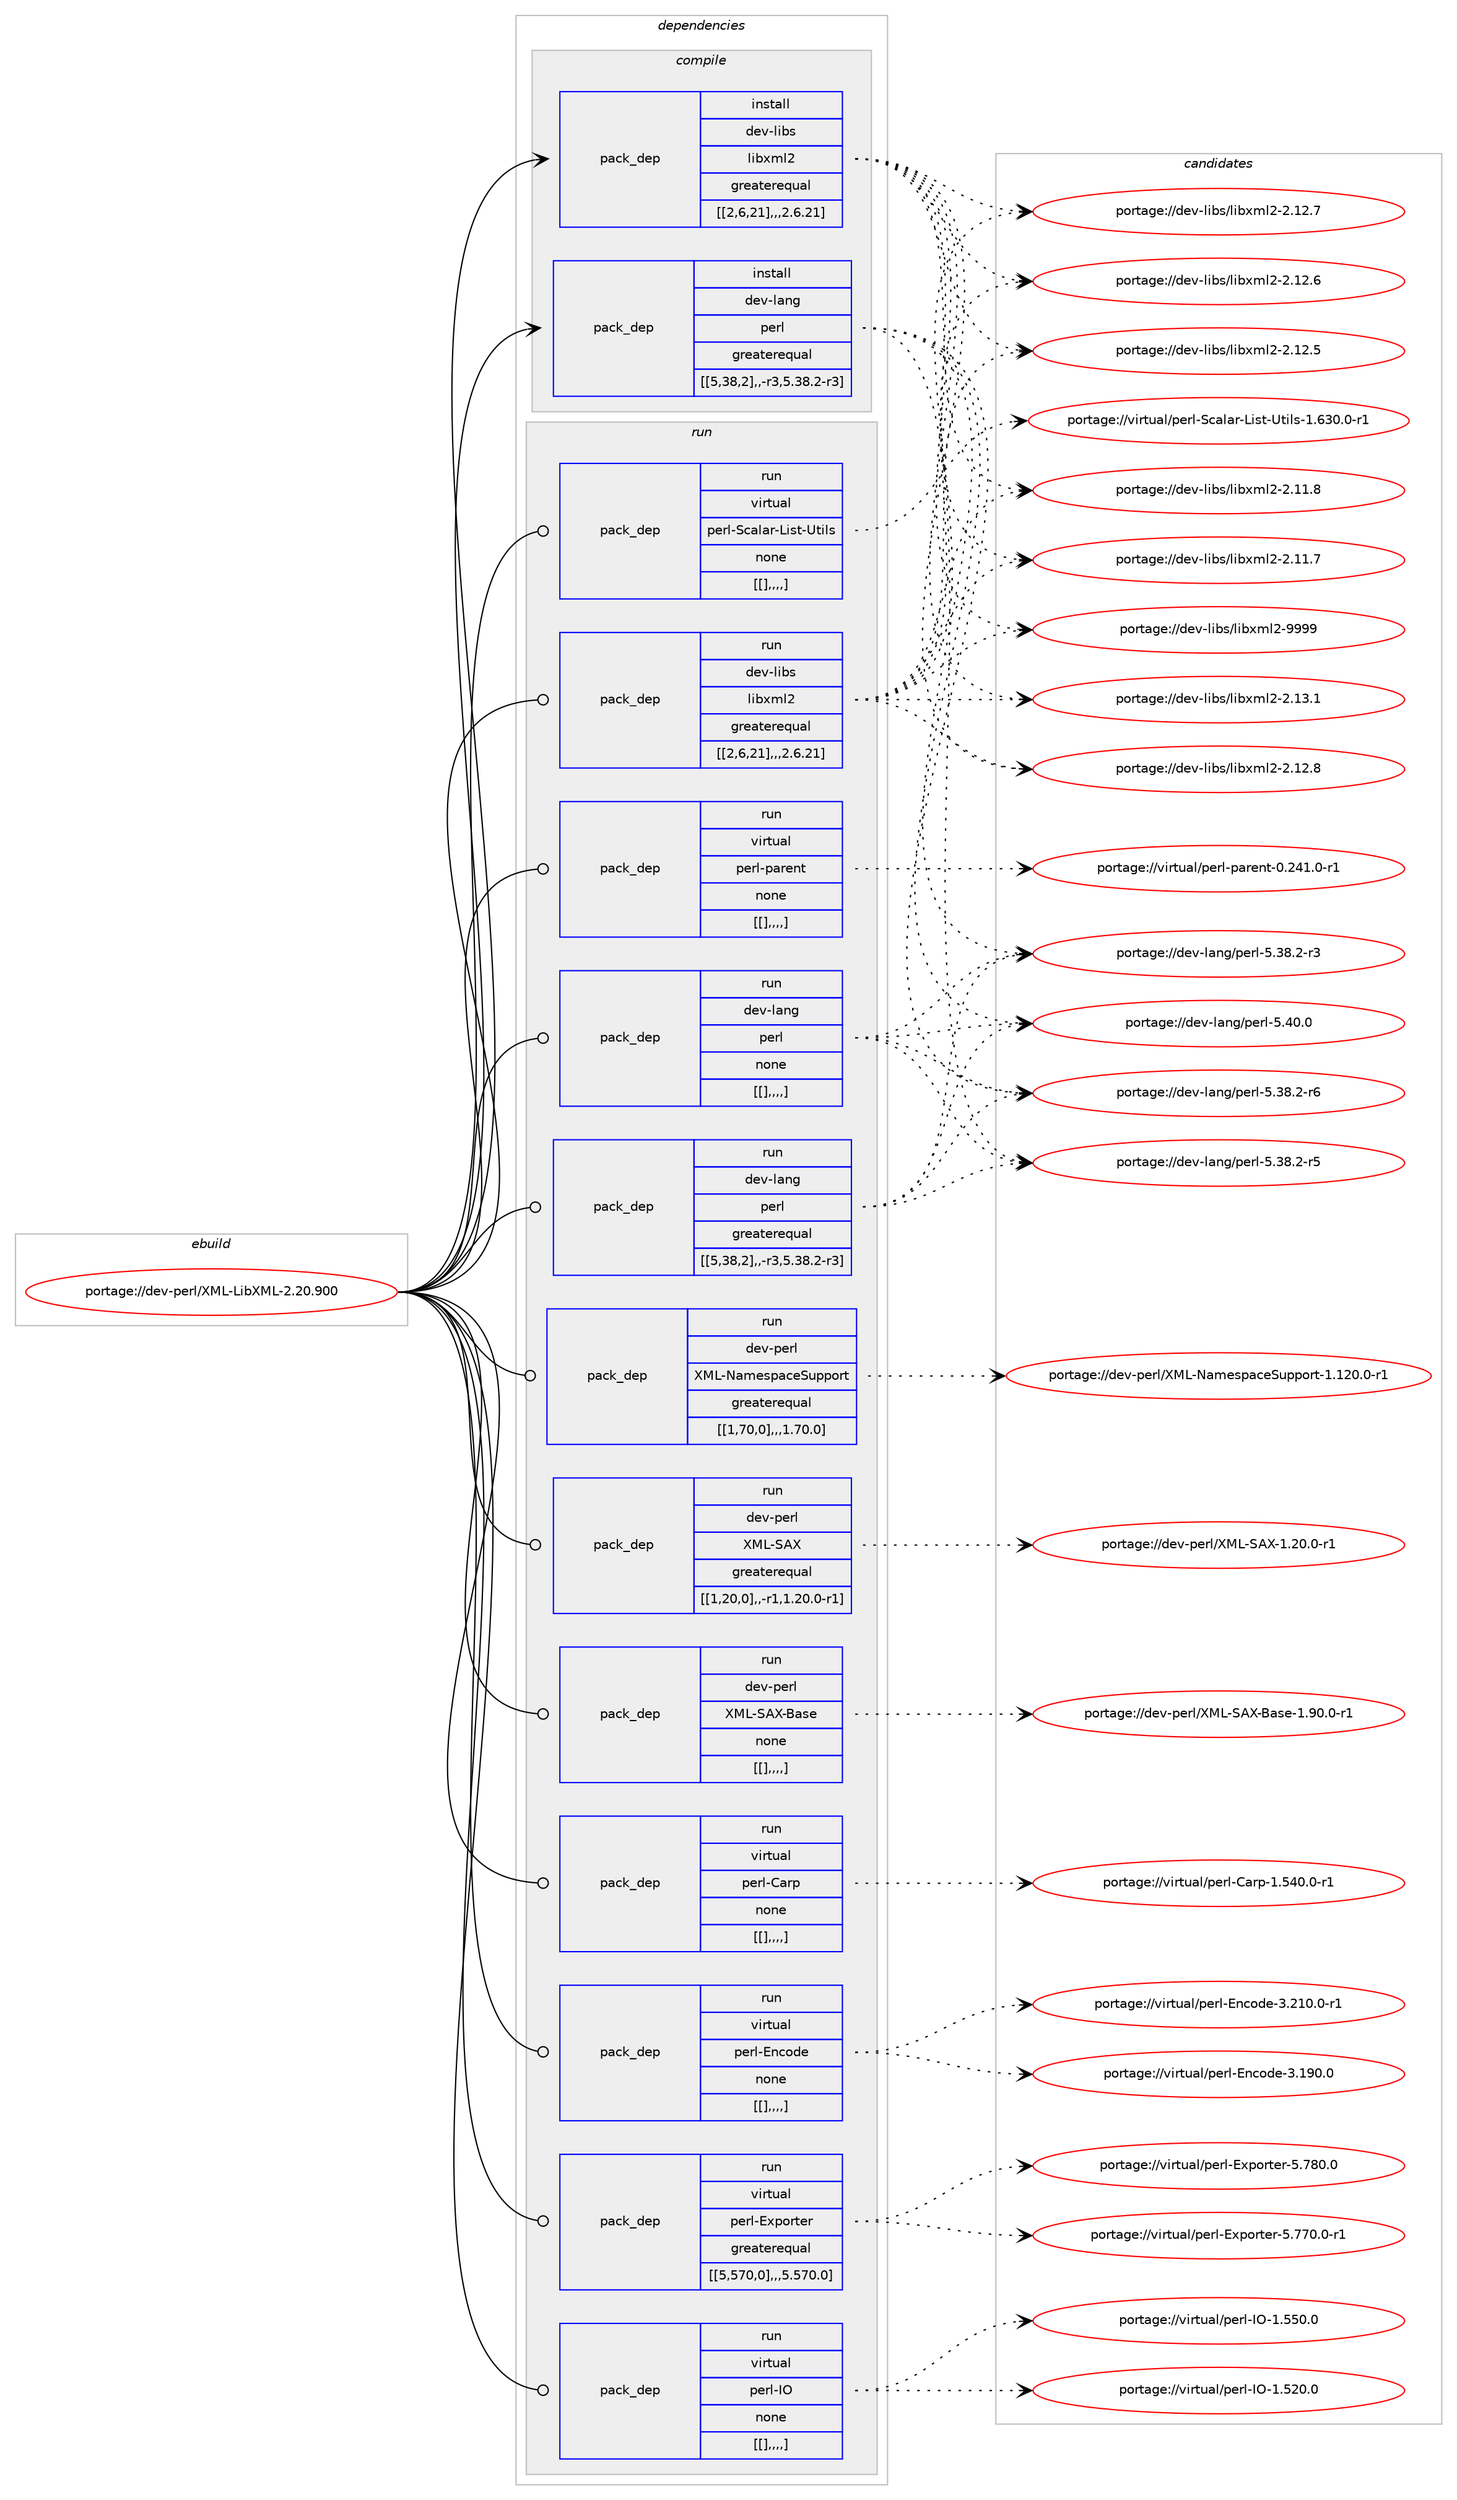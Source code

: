digraph prolog {

# *************
# Graph options
# *************

newrank=true;
concentrate=true;
compound=true;
graph [rankdir=LR,fontname=Helvetica,fontsize=10,ranksep=1.5];#, ranksep=2.5, nodesep=0.2];
edge  [arrowhead=vee];
node  [fontname=Helvetica,fontsize=10];

# **********
# The ebuild
# **********

subgraph cluster_leftcol {
color=gray;
label=<<i>ebuild</i>>;
id [label="portage://dev-perl/XML-LibXML-2.20.900", color=red, width=4, href="../dev-perl/XML-LibXML-2.20.900.svg"];
}

# ****************
# The dependencies
# ****************

subgraph cluster_midcol {
color=gray;
label=<<i>dependencies</i>>;
subgraph cluster_compile {
fillcolor="#eeeeee";
style=filled;
label=<<i>compile</i>>;
subgraph pack108082 {
dependency139879 [label=<<TABLE BORDER="0" CELLBORDER="1" CELLSPACING="0" CELLPADDING="4" WIDTH="220"><TR><TD ROWSPAN="6" CELLPADDING="30">pack_dep</TD></TR><TR><TD WIDTH="110">install</TD></TR><TR><TD>dev-lang</TD></TR><TR><TD>perl</TD></TR><TR><TD>greaterequal</TD></TR><TR><TD>[[5,38,2],,-r3,5.38.2-r3]</TD></TR></TABLE>>, shape=none, color=blue];
}
id:e -> dependency139879:w [weight=20,style="solid",arrowhead="vee"];
subgraph pack108083 {
dependency139880 [label=<<TABLE BORDER="0" CELLBORDER="1" CELLSPACING="0" CELLPADDING="4" WIDTH="220"><TR><TD ROWSPAN="6" CELLPADDING="30">pack_dep</TD></TR><TR><TD WIDTH="110">install</TD></TR><TR><TD>dev-libs</TD></TR><TR><TD>libxml2</TD></TR><TR><TD>greaterequal</TD></TR><TR><TD>[[2,6,21],,,2.6.21]</TD></TR></TABLE>>, shape=none, color=blue];
}
id:e -> dependency139880:w [weight=20,style="solid",arrowhead="vee"];
}
subgraph cluster_compileandrun {
fillcolor="#eeeeee";
style=filled;
label=<<i>compile and run</i>>;
}
subgraph cluster_run {
fillcolor="#eeeeee";
style=filled;
label=<<i>run</i>>;
subgraph pack108084 {
dependency139881 [label=<<TABLE BORDER="0" CELLBORDER="1" CELLSPACING="0" CELLPADDING="4" WIDTH="220"><TR><TD ROWSPAN="6" CELLPADDING="30">pack_dep</TD></TR><TR><TD WIDTH="110">run</TD></TR><TR><TD>dev-lang</TD></TR><TR><TD>perl</TD></TR><TR><TD>greaterequal</TD></TR><TR><TD>[[5,38,2],,-r3,5.38.2-r3]</TD></TR></TABLE>>, shape=none, color=blue];
}
id:e -> dependency139881:w [weight=20,style="solid",arrowhead="odot"];
subgraph pack108085 {
dependency139882 [label=<<TABLE BORDER="0" CELLBORDER="1" CELLSPACING="0" CELLPADDING="4" WIDTH="220"><TR><TD ROWSPAN="6" CELLPADDING="30">pack_dep</TD></TR><TR><TD WIDTH="110">run</TD></TR><TR><TD>dev-lang</TD></TR><TR><TD>perl</TD></TR><TR><TD>none</TD></TR><TR><TD>[[],,,,]</TD></TR></TABLE>>, shape=none, color=blue];
}
id:e -> dependency139882:w [weight=20,style="solid",arrowhead="odot"];
subgraph pack108086 {
dependency139883 [label=<<TABLE BORDER="0" CELLBORDER="1" CELLSPACING="0" CELLPADDING="4" WIDTH="220"><TR><TD ROWSPAN="6" CELLPADDING="30">pack_dep</TD></TR><TR><TD WIDTH="110">run</TD></TR><TR><TD>dev-libs</TD></TR><TR><TD>libxml2</TD></TR><TR><TD>greaterequal</TD></TR><TR><TD>[[2,6,21],,,2.6.21]</TD></TR></TABLE>>, shape=none, color=blue];
}
id:e -> dependency139883:w [weight=20,style="solid",arrowhead="odot"];
subgraph pack108087 {
dependency139884 [label=<<TABLE BORDER="0" CELLBORDER="1" CELLSPACING="0" CELLPADDING="4" WIDTH="220"><TR><TD ROWSPAN="6" CELLPADDING="30">pack_dep</TD></TR><TR><TD WIDTH="110">run</TD></TR><TR><TD>dev-perl</TD></TR><TR><TD>XML-NamespaceSupport</TD></TR><TR><TD>greaterequal</TD></TR><TR><TD>[[1,70,0],,,1.70.0]</TD></TR></TABLE>>, shape=none, color=blue];
}
id:e -> dependency139884:w [weight=20,style="solid",arrowhead="odot"];
subgraph pack108088 {
dependency139885 [label=<<TABLE BORDER="0" CELLBORDER="1" CELLSPACING="0" CELLPADDING="4" WIDTH="220"><TR><TD ROWSPAN="6" CELLPADDING="30">pack_dep</TD></TR><TR><TD WIDTH="110">run</TD></TR><TR><TD>dev-perl</TD></TR><TR><TD>XML-SAX</TD></TR><TR><TD>greaterequal</TD></TR><TR><TD>[[1,20,0],,-r1,1.20.0-r1]</TD></TR></TABLE>>, shape=none, color=blue];
}
id:e -> dependency139885:w [weight=20,style="solid",arrowhead="odot"];
subgraph pack108089 {
dependency139886 [label=<<TABLE BORDER="0" CELLBORDER="1" CELLSPACING="0" CELLPADDING="4" WIDTH="220"><TR><TD ROWSPAN="6" CELLPADDING="30">pack_dep</TD></TR><TR><TD WIDTH="110">run</TD></TR><TR><TD>dev-perl</TD></TR><TR><TD>XML-SAX-Base</TD></TR><TR><TD>none</TD></TR><TR><TD>[[],,,,]</TD></TR></TABLE>>, shape=none, color=blue];
}
id:e -> dependency139886:w [weight=20,style="solid",arrowhead="odot"];
subgraph pack108090 {
dependency139887 [label=<<TABLE BORDER="0" CELLBORDER="1" CELLSPACING="0" CELLPADDING="4" WIDTH="220"><TR><TD ROWSPAN="6" CELLPADDING="30">pack_dep</TD></TR><TR><TD WIDTH="110">run</TD></TR><TR><TD>virtual</TD></TR><TR><TD>perl-Carp</TD></TR><TR><TD>none</TD></TR><TR><TD>[[],,,,]</TD></TR></TABLE>>, shape=none, color=blue];
}
id:e -> dependency139887:w [weight=20,style="solid",arrowhead="odot"];
subgraph pack108091 {
dependency139888 [label=<<TABLE BORDER="0" CELLBORDER="1" CELLSPACING="0" CELLPADDING="4" WIDTH="220"><TR><TD ROWSPAN="6" CELLPADDING="30">pack_dep</TD></TR><TR><TD WIDTH="110">run</TD></TR><TR><TD>virtual</TD></TR><TR><TD>perl-Encode</TD></TR><TR><TD>none</TD></TR><TR><TD>[[],,,,]</TD></TR></TABLE>>, shape=none, color=blue];
}
id:e -> dependency139888:w [weight=20,style="solid",arrowhead="odot"];
subgraph pack108092 {
dependency139889 [label=<<TABLE BORDER="0" CELLBORDER="1" CELLSPACING="0" CELLPADDING="4" WIDTH="220"><TR><TD ROWSPAN="6" CELLPADDING="30">pack_dep</TD></TR><TR><TD WIDTH="110">run</TD></TR><TR><TD>virtual</TD></TR><TR><TD>perl-Exporter</TD></TR><TR><TD>greaterequal</TD></TR><TR><TD>[[5,570,0],,,5.570.0]</TD></TR></TABLE>>, shape=none, color=blue];
}
id:e -> dependency139889:w [weight=20,style="solid",arrowhead="odot"];
subgraph pack108093 {
dependency139890 [label=<<TABLE BORDER="0" CELLBORDER="1" CELLSPACING="0" CELLPADDING="4" WIDTH="220"><TR><TD ROWSPAN="6" CELLPADDING="30">pack_dep</TD></TR><TR><TD WIDTH="110">run</TD></TR><TR><TD>virtual</TD></TR><TR><TD>perl-IO</TD></TR><TR><TD>none</TD></TR><TR><TD>[[],,,,]</TD></TR></TABLE>>, shape=none, color=blue];
}
id:e -> dependency139890:w [weight=20,style="solid",arrowhead="odot"];
subgraph pack108094 {
dependency139891 [label=<<TABLE BORDER="0" CELLBORDER="1" CELLSPACING="0" CELLPADDING="4" WIDTH="220"><TR><TD ROWSPAN="6" CELLPADDING="30">pack_dep</TD></TR><TR><TD WIDTH="110">run</TD></TR><TR><TD>virtual</TD></TR><TR><TD>perl-Scalar-List-Utils</TD></TR><TR><TD>none</TD></TR><TR><TD>[[],,,,]</TD></TR></TABLE>>, shape=none, color=blue];
}
id:e -> dependency139891:w [weight=20,style="solid",arrowhead="odot"];
subgraph pack108095 {
dependency139892 [label=<<TABLE BORDER="0" CELLBORDER="1" CELLSPACING="0" CELLPADDING="4" WIDTH="220"><TR><TD ROWSPAN="6" CELLPADDING="30">pack_dep</TD></TR><TR><TD WIDTH="110">run</TD></TR><TR><TD>virtual</TD></TR><TR><TD>perl-parent</TD></TR><TR><TD>none</TD></TR><TR><TD>[[],,,,]</TD></TR></TABLE>>, shape=none, color=blue];
}
id:e -> dependency139892:w [weight=20,style="solid",arrowhead="odot"];
}
}

# **************
# The candidates
# **************

subgraph cluster_choices {
rank=same;
color=gray;
label=<<i>candidates</i>>;

subgraph choice108082 {
color=black;
nodesep=1;
choice10010111845108971101034711210111410845534652484648 [label="portage://dev-lang/perl-5.40.0", color=red, width=4,href="../dev-lang/perl-5.40.0.svg"];
choice100101118451089711010347112101114108455346515646504511454 [label="portage://dev-lang/perl-5.38.2-r6", color=red, width=4,href="../dev-lang/perl-5.38.2-r6.svg"];
choice100101118451089711010347112101114108455346515646504511453 [label="portage://dev-lang/perl-5.38.2-r5", color=red, width=4,href="../dev-lang/perl-5.38.2-r5.svg"];
choice100101118451089711010347112101114108455346515646504511451 [label="portage://dev-lang/perl-5.38.2-r3", color=red, width=4,href="../dev-lang/perl-5.38.2-r3.svg"];
dependency139879:e -> choice10010111845108971101034711210111410845534652484648:w [style=dotted,weight="100"];
dependency139879:e -> choice100101118451089711010347112101114108455346515646504511454:w [style=dotted,weight="100"];
dependency139879:e -> choice100101118451089711010347112101114108455346515646504511453:w [style=dotted,weight="100"];
dependency139879:e -> choice100101118451089711010347112101114108455346515646504511451:w [style=dotted,weight="100"];
}
subgraph choice108083 {
color=black;
nodesep=1;
choice10010111845108105981154710810598120109108504557575757 [label="portage://dev-libs/libxml2-9999", color=red, width=4,href="../dev-libs/libxml2-9999.svg"];
choice100101118451081059811547108105981201091085045504649514649 [label="portage://dev-libs/libxml2-2.13.1", color=red, width=4,href="../dev-libs/libxml2-2.13.1.svg"];
choice100101118451081059811547108105981201091085045504649504656 [label="portage://dev-libs/libxml2-2.12.8", color=red, width=4,href="../dev-libs/libxml2-2.12.8.svg"];
choice100101118451081059811547108105981201091085045504649504655 [label="portage://dev-libs/libxml2-2.12.7", color=red, width=4,href="../dev-libs/libxml2-2.12.7.svg"];
choice100101118451081059811547108105981201091085045504649504654 [label="portage://dev-libs/libxml2-2.12.6", color=red, width=4,href="../dev-libs/libxml2-2.12.6.svg"];
choice100101118451081059811547108105981201091085045504649504653 [label="portage://dev-libs/libxml2-2.12.5", color=red, width=4,href="../dev-libs/libxml2-2.12.5.svg"];
choice100101118451081059811547108105981201091085045504649494656 [label="portage://dev-libs/libxml2-2.11.8", color=red, width=4,href="../dev-libs/libxml2-2.11.8.svg"];
choice100101118451081059811547108105981201091085045504649494655 [label="portage://dev-libs/libxml2-2.11.7", color=red, width=4,href="../dev-libs/libxml2-2.11.7.svg"];
dependency139880:e -> choice10010111845108105981154710810598120109108504557575757:w [style=dotted,weight="100"];
dependency139880:e -> choice100101118451081059811547108105981201091085045504649514649:w [style=dotted,weight="100"];
dependency139880:e -> choice100101118451081059811547108105981201091085045504649504656:w [style=dotted,weight="100"];
dependency139880:e -> choice100101118451081059811547108105981201091085045504649504655:w [style=dotted,weight="100"];
dependency139880:e -> choice100101118451081059811547108105981201091085045504649504654:w [style=dotted,weight="100"];
dependency139880:e -> choice100101118451081059811547108105981201091085045504649504653:w [style=dotted,weight="100"];
dependency139880:e -> choice100101118451081059811547108105981201091085045504649494656:w [style=dotted,weight="100"];
dependency139880:e -> choice100101118451081059811547108105981201091085045504649494655:w [style=dotted,weight="100"];
}
subgraph choice108084 {
color=black;
nodesep=1;
choice10010111845108971101034711210111410845534652484648 [label="portage://dev-lang/perl-5.40.0", color=red, width=4,href="../dev-lang/perl-5.40.0.svg"];
choice100101118451089711010347112101114108455346515646504511454 [label="portage://dev-lang/perl-5.38.2-r6", color=red, width=4,href="../dev-lang/perl-5.38.2-r6.svg"];
choice100101118451089711010347112101114108455346515646504511453 [label="portage://dev-lang/perl-5.38.2-r5", color=red, width=4,href="../dev-lang/perl-5.38.2-r5.svg"];
choice100101118451089711010347112101114108455346515646504511451 [label="portage://dev-lang/perl-5.38.2-r3", color=red, width=4,href="../dev-lang/perl-5.38.2-r3.svg"];
dependency139881:e -> choice10010111845108971101034711210111410845534652484648:w [style=dotted,weight="100"];
dependency139881:e -> choice100101118451089711010347112101114108455346515646504511454:w [style=dotted,weight="100"];
dependency139881:e -> choice100101118451089711010347112101114108455346515646504511453:w [style=dotted,weight="100"];
dependency139881:e -> choice100101118451089711010347112101114108455346515646504511451:w [style=dotted,weight="100"];
}
subgraph choice108085 {
color=black;
nodesep=1;
choice10010111845108971101034711210111410845534652484648 [label="portage://dev-lang/perl-5.40.0", color=red, width=4,href="../dev-lang/perl-5.40.0.svg"];
choice100101118451089711010347112101114108455346515646504511454 [label="portage://dev-lang/perl-5.38.2-r6", color=red, width=4,href="../dev-lang/perl-5.38.2-r6.svg"];
choice100101118451089711010347112101114108455346515646504511453 [label="portage://dev-lang/perl-5.38.2-r5", color=red, width=4,href="../dev-lang/perl-5.38.2-r5.svg"];
choice100101118451089711010347112101114108455346515646504511451 [label="portage://dev-lang/perl-5.38.2-r3", color=red, width=4,href="../dev-lang/perl-5.38.2-r3.svg"];
dependency139882:e -> choice10010111845108971101034711210111410845534652484648:w [style=dotted,weight="100"];
dependency139882:e -> choice100101118451089711010347112101114108455346515646504511454:w [style=dotted,weight="100"];
dependency139882:e -> choice100101118451089711010347112101114108455346515646504511453:w [style=dotted,weight="100"];
dependency139882:e -> choice100101118451089711010347112101114108455346515646504511451:w [style=dotted,weight="100"];
}
subgraph choice108086 {
color=black;
nodesep=1;
choice10010111845108105981154710810598120109108504557575757 [label="portage://dev-libs/libxml2-9999", color=red, width=4,href="../dev-libs/libxml2-9999.svg"];
choice100101118451081059811547108105981201091085045504649514649 [label="portage://dev-libs/libxml2-2.13.1", color=red, width=4,href="../dev-libs/libxml2-2.13.1.svg"];
choice100101118451081059811547108105981201091085045504649504656 [label="portage://dev-libs/libxml2-2.12.8", color=red, width=4,href="../dev-libs/libxml2-2.12.8.svg"];
choice100101118451081059811547108105981201091085045504649504655 [label="portage://dev-libs/libxml2-2.12.7", color=red, width=4,href="../dev-libs/libxml2-2.12.7.svg"];
choice100101118451081059811547108105981201091085045504649504654 [label="portage://dev-libs/libxml2-2.12.6", color=red, width=4,href="../dev-libs/libxml2-2.12.6.svg"];
choice100101118451081059811547108105981201091085045504649504653 [label="portage://dev-libs/libxml2-2.12.5", color=red, width=4,href="../dev-libs/libxml2-2.12.5.svg"];
choice100101118451081059811547108105981201091085045504649494656 [label="portage://dev-libs/libxml2-2.11.8", color=red, width=4,href="../dev-libs/libxml2-2.11.8.svg"];
choice100101118451081059811547108105981201091085045504649494655 [label="portage://dev-libs/libxml2-2.11.7", color=red, width=4,href="../dev-libs/libxml2-2.11.7.svg"];
dependency139883:e -> choice10010111845108105981154710810598120109108504557575757:w [style=dotted,weight="100"];
dependency139883:e -> choice100101118451081059811547108105981201091085045504649514649:w [style=dotted,weight="100"];
dependency139883:e -> choice100101118451081059811547108105981201091085045504649504656:w [style=dotted,weight="100"];
dependency139883:e -> choice100101118451081059811547108105981201091085045504649504655:w [style=dotted,weight="100"];
dependency139883:e -> choice100101118451081059811547108105981201091085045504649504654:w [style=dotted,weight="100"];
dependency139883:e -> choice100101118451081059811547108105981201091085045504649504653:w [style=dotted,weight="100"];
dependency139883:e -> choice100101118451081059811547108105981201091085045504649494656:w [style=dotted,weight="100"];
dependency139883:e -> choice100101118451081059811547108105981201091085045504649494655:w [style=dotted,weight="100"];
}
subgraph choice108087 {
color=black;
nodesep=1;
choice100101118451121011141084788777645789710910111511297991018311711211211111411645494649504846484511449 [label="portage://dev-perl/XML-NamespaceSupport-1.120.0-r1", color=red, width=4,href="../dev-perl/XML-NamespaceSupport-1.120.0-r1.svg"];
dependency139884:e -> choice100101118451121011141084788777645789710910111511297991018311711211211111411645494649504846484511449:w [style=dotted,weight="100"];
}
subgraph choice108088 {
color=black;
nodesep=1;
choice100101118451121011141084788777645836588454946504846484511449 [label="portage://dev-perl/XML-SAX-1.20.0-r1", color=red, width=4,href="../dev-perl/XML-SAX-1.20.0-r1.svg"];
dependency139885:e -> choice100101118451121011141084788777645836588454946504846484511449:w [style=dotted,weight="100"];
}
subgraph choice108089 {
color=black;
nodesep=1;
choice100101118451121011141084788777645836588456697115101454946574846484511449 [label="portage://dev-perl/XML-SAX-Base-1.90.0-r1", color=red, width=4,href="../dev-perl/XML-SAX-Base-1.90.0-r1.svg"];
dependency139886:e -> choice100101118451121011141084788777645836588456697115101454946574846484511449:w [style=dotted,weight="100"];
}
subgraph choice108090 {
color=black;
nodesep=1;
choice118105114116117971084711210111410845679711411245494653524846484511449 [label="portage://virtual/perl-Carp-1.540.0-r1", color=red, width=4,href="../virtual/perl-Carp-1.540.0-r1.svg"];
dependency139887:e -> choice118105114116117971084711210111410845679711411245494653524846484511449:w [style=dotted,weight="100"];
}
subgraph choice108091 {
color=black;
nodesep=1;
choice118105114116117971084711210111410845691109911110010145514650494846484511449 [label="portage://virtual/perl-Encode-3.210.0-r1", color=red, width=4,href="../virtual/perl-Encode-3.210.0-r1.svg"];
choice11810511411611797108471121011141084569110991111001014551464957484648 [label="portage://virtual/perl-Encode-3.190.0", color=red, width=4,href="../virtual/perl-Encode-3.190.0.svg"];
dependency139888:e -> choice118105114116117971084711210111410845691109911110010145514650494846484511449:w [style=dotted,weight="100"];
dependency139888:e -> choice11810511411611797108471121011141084569110991111001014551464957484648:w [style=dotted,weight="100"];
}
subgraph choice108092 {
color=black;
nodesep=1;
choice118105114116117971084711210111410845691201121111141161011144553465556484648 [label="portage://virtual/perl-Exporter-5.780.0", color=red, width=4,href="../virtual/perl-Exporter-5.780.0.svg"];
choice1181051141161179710847112101114108456912011211111411610111445534655554846484511449 [label="portage://virtual/perl-Exporter-5.770.0-r1", color=red, width=4,href="../virtual/perl-Exporter-5.770.0-r1.svg"];
dependency139889:e -> choice118105114116117971084711210111410845691201121111141161011144553465556484648:w [style=dotted,weight="100"];
dependency139889:e -> choice1181051141161179710847112101114108456912011211111411610111445534655554846484511449:w [style=dotted,weight="100"];
}
subgraph choice108093 {
color=black;
nodesep=1;
choice11810511411611797108471121011141084573794549465353484648 [label="portage://virtual/perl-IO-1.550.0", color=red, width=4,href="../virtual/perl-IO-1.550.0.svg"];
choice11810511411611797108471121011141084573794549465350484648 [label="portage://virtual/perl-IO-1.520.0", color=red, width=4,href="../virtual/perl-IO-1.520.0.svg"];
dependency139890:e -> choice11810511411611797108471121011141084573794549465353484648:w [style=dotted,weight="100"];
dependency139890:e -> choice11810511411611797108471121011141084573794549465350484648:w [style=dotted,weight="100"];
}
subgraph choice108094 {
color=black;
nodesep=1;
choice118105114116117971084711210111410845839997108971144576105115116458511610510811545494654514846484511449 [label="portage://virtual/perl-Scalar-List-Utils-1.630.0-r1", color=red, width=4,href="../virtual/perl-Scalar-List-Utils-1.630.0-r1.svg"];
dependency139891:e -> choice118105114116117971084711210111410845839997108971144576105115116458511610510811545494654514846484511449:w [style=dotted,weight="100"];
}
subgraph choice108095 {
color=black;
nodesep=1;
choice1181051141161179710847112101114108451129711410111011645484650524946484511449 [label="portage://virtual/perl-parent-0.241.0-r1", color=red, width=4,href="../virtual/perl-parent-0.241.0-r1.svg"];
dependency139892:e -> choice1181051141161179710847112101114108451129711410111011645484650524946484511449:w [style=dotted,weight="100"];
}
}

}
